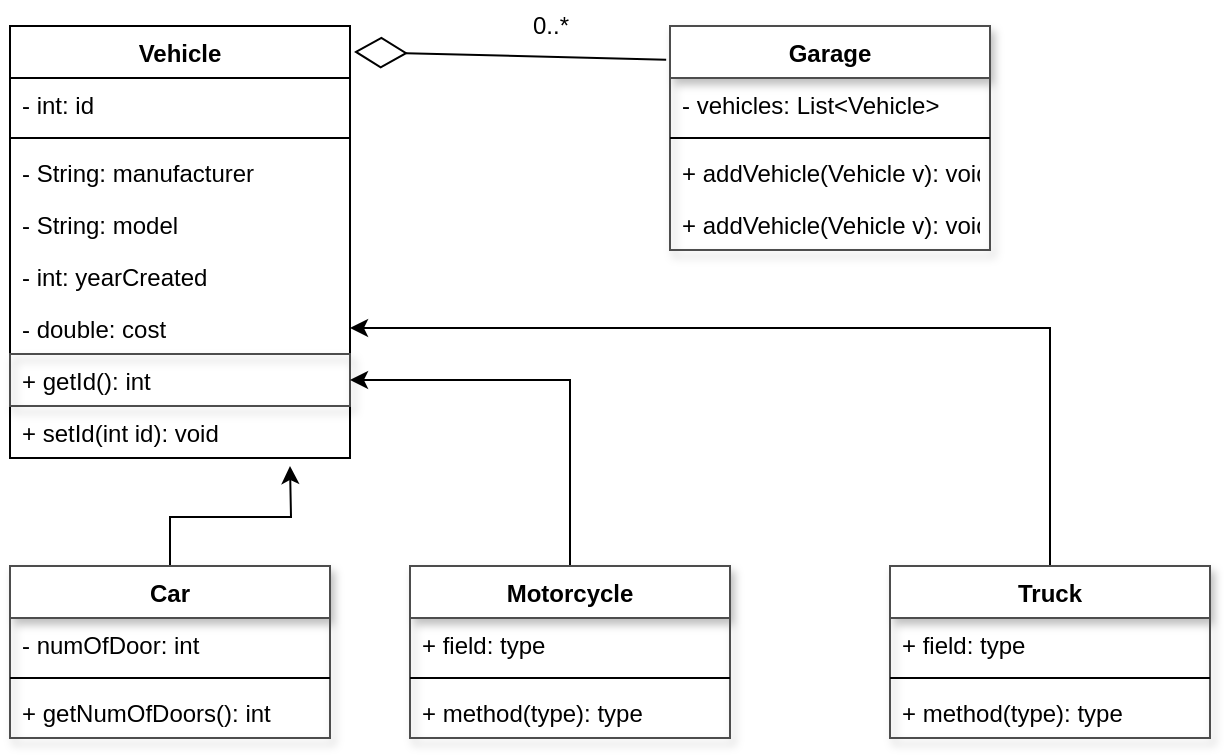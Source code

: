 <mxfile version="14.6.12" type="github">
  <diagram name="Page-1" id="e7e014a7-5840-1c2e-5031-d8a46d1fe8dd">
    <mxGraphModel dx="1346" dy="564" grid="1" gridSize="10" guides="1" tooltips="1" connect="1" arrows="1" fold="1" page="1" pageScale="1" pageWidth="1169" pageHeight="826" background="none" math="0" shadow="0">
      <root>
        <mxCell id="0" />
        <mxCell id="1" parent="0" />
        <mxCell id="sc_ertFv37iUrtNIKuXf-41" value="Vehicle" style="swimlane;fontStyle=1;align=center;verticalAlign=top;childLayout=stackLayout;horizontal=1;startSize=26;horizontalStack=0;resizeParent=1;resizeParentMax=0;resizeLast=0;collapsible=1;marginBottom=0;" vertex="1" parent="1">
          <mxGeometry x="40" y="120" width="170" height="216" as="geometry" />
        </mxCell>
        <mxCell id="sc_ertFv37iUrtNIKuXf-42" value="- int: id" style="text;strokeColor=none;fillColor=none;align=left;verticalAlign=top;spacingLeft=4;spacingRight=4;overflow=hidden;rotatable=0;points=[[0,0.5],[1,0.5]];portConstraint=eastwest;" vertex="1" parent="sc_ertFv37iUrtNIKuXf-41">
          <mxGeometry y="26" width="170" height="26" as="geometry" />
        </mxCell>
        <mxCell id="sc_ertFv37iUrtNIKuXf-43" value="" style="line;strokeWidth=1;fillColor=none;align=left;verticalAlign=middle;spacingTop=-1;spacingLeft=3;spacingRight=3;rotatable=0;labelPosition=right;points=[];portConstraint=eastwest;" vertex="1" parent="sc_ertFv37iUrtNIKuXf-41">
          <mxGeometry y="52" width="170" height="8" as="geometry" />
        </mxCell>
        <mxCell id="sc_ertFv37iUrtNIKuXf-44" value="- String: manufacturer" style="text;strokeColor=none;fillColor=none;align=left;verticalAlign=top;spacingLeft=4;spacingRight=4;overflow=hidden;rotatable=0;points=[[0,0.5],[1,0.5]];portConstraint=eastwest;" vertex="1" parent="sc_ertFv37iUrtNIKuXf-41">
          <mxGeometry y="60" width="170" height="26" as="geometry" />
        </mxCell>
        <mxCell id="sc_ertFv37iUrtNIKuXf-45" value="- String: model" style="text;strokeColor=none;fillColor=none;align=left;verticalAlign=top;spacingLeft=4;spacingRight=4;overflow=hidden;rotatable=0;points=[[0,0.5],[1,0.5]];portConstraint=eastwest;" vertex="1" parent="sc_ertFv37iUrtNIKuXf-41">
          <mxGeometry y="86" width="170" height="26" as="geometry" />
        </mxCell>
        <mxCell id="sc_ertFv37iUrtNIKuXf-46" value="- int: yearCreated" style="text;strokeColor=none;fillColor=none;align=left;verticalAlign=top;spacingLeft=4;spacingRight=4;overflow=hidden;rotatable=0;points=[[0,0.5],[1,0.5]];portConstraint=eastwest;" vertex="1" parent="sc_ertFv37iUrtNIKuXf-41">
          <mxGeometry y="112" width="170" height="26" as="geometry" />
        </mxCell>
        <mxCell id="sc_ertFv37iUrtNIKuXf-47" value="- double: cost" style="text;strokeColor=none;fillColor=none;align=left;verticalAlign=top;spacingLeft=4;spacingRight=4;overflow=hidden;rotatable=0;points=[[0,0.5],[1,0.5]];portConstraint=eastwest;" vertex="1" parent="sc_ertFv37iUrtNIKuXf-41">
          <mxGeometry y="138" width="170" height="26" as="geometry" />
        </mxCell>
        <mxCell id="sc_ertFv37iUrtNIKuXf-48" value="+ getId(): int" style="text;strokeColor=#4D4D4D;fillColor=none;align=left;verticalAlign=top;spacingLeft=4;spacingRight=4;overflow=hidden;rotatable=0;points=[[0,0.5],[1,0.5]];portConstraint=eastwest;shadow=1;" vertex="1" parent="sc_ertFv37iUrtNIKuXf-41">
          <mxGeometry y="164" width="170" height="26" as="geometry" />
        </mxCell>
        <mxCell id="sc_ertFv37iUrtNIKuXf-50" value="+ setId(int id): void" style="text;strokeColor=none;fillColor=none;align=left;verticalAlign=top;spacingLeft=4;spacingRight=4;overflow=hidden;rotatable=0;points=[[0,0.5],[1,0.5]];portConstraint=eastwest;" vertex="1" parent="sc_ertFv37iUrtNIKuXf-41">
          <mxGeometry y="190" width="170" height="26" as="geometry" />
        </mxCell>
        <mxCell id="sc_ertFv37iUrtNIKuXf-79" style="edgeStyle=orthogonalEdgeStyle;rounded=0;orthogonalLoop=1;jettySize=auto;html=1;exitX=0.5;exitY=0;exitDx=0;exitDy=0;" edge="1" parent="1" source="sc_ertFv37iUrtNIKuXf-53">
          <mxGeometry relative="1" as="geometry">
            <mxPoint x="180" y="340" as="targetPoint" />
          </mxGeometry>
        </mxCell>
        <mxCell id="sc_ertFv37iUrtNIKuXf-53" value="Car" style="swimlane;fontStyle=1;align=center;verticalAlign=top;childLayout=stackLayout;horizontal=1;startSize=26;horizontalStack=0;resizeParent=1;resizeParentMax=0;resizeLast=0;collapsible=1;marginBottom=0;shadow=1;strokeColor=#4D4D4D;" vertex="1" parent="1">
          <mxGeometry x="40" y="390" width="160" height="86" as="geometry" />
        </mxCell>
        <mxCell id="sc_ertFv37iUrtNIKuXf-54" value="- numOfDoor: int" style="text;strokeColor=none;fillColor=none;align=left;verticalAlign=top;spacingLeft=4;spacingRight=4;overflow=hidden;rotatable=0;points=[[0,0.5],[1,0.5]];portConstraint=eastwest;" vertex="1" parent="sc_ertFv37iUrtNIKuXf-53">
          <mxGeometry y="26" width="160" height="26" as="geometry" />
        </mxCell>
        <mxCell id="sc_ertFv37iUrtNIKuXf-55" value="" style="line;strokeWidth=1;fillColor=none;align=left;verticalAlign=middle;spacingTop=-1;spacingLeft=3;spacingRight=3;rotatable=0;labelPosition=right;points=[];portConstraint=eastwest;" vertex="1" parent="sc_ertFv37iUrtNIKuXf-53">
          <mxGeometry y="52" width="160" height="8" as="geometry" />
        </mxCell>
        <mxCell id="sc_ertFv37iUrtNIKuXf-56" value="+ getNumOfDoors(): int" style="text;strokeColor=none;fillColor=none;align=left;verticalAlign=top;spacingLeft=4;spacingRight=4;overflow=hidden;rotatable=0;points=[[0,0.5],[1,0.5]];portConstraint=eastwest;" vertex="1" parent="sc_ertFv37iUrtNIKuXf-53">
          <mxGeometry y="60" width="160" height="26" as="geometry" />
        </mxCell>
        <mxCell id="sc_ertFv37iUrtNIKuXf-80" style="edgeStyle=orthogonalEdgeStyle;rounded=0;orthogonalLoop=1;jettySize=auto;html=1;exitX=0.5;exitY=0;exitDx=0;exitDy=0;entryX=1;entryY=0.5;entryDx=0;entryDy=0;" edge="1" parent="1" source="sc_ertFv37iUrtNIKuXf-57" target="sc_ertFv37iUrtNIKuXf-48">
          <mxGeometry relative="1" as="geometry" />
        </mxCell>
        <mxCell id="sc_ertFv37iUrtNIKuXf-57" value="Motorcycle" style="swimlane;fontStyle=1;align=center;verticalAlign=top;childLayout=stackLayout;horizontal=1;startSize=26;horizontalStack=0;resizeParent=1;resizeParentMax=0;resizeLast=0;collapsible=1;marginBottom=0;shadow=1;strokeColor=#4D4D4D;" vertex="1" parent="1">
          <mxGeometry x="240" y="390" width="160" height="86" as="geometry" />
        </mxCell>
        <mxCell id="sc_ertFv37iUrtNIKuXf-58" value="+ field: type" style="text;strokeColor=none;fillColor=none;align=left;verticalAlign=top;spacingLeft=4;spacingRight=4;overflow=hidden;rotatable=0;points=[[0,0.5],[1,0.5]];portConstraint=eastwest;" vertex="1" parent="sc_ertFv37iUrtNIKuXf-57">
          <mxGeometry y="26" width="160" height="26" as="geometry" />
        </mxCell>
        <mxCell id="sc_ertFv37iUrtNIKuXf-59" value="" style="line;strokeWidth=1;fillColor=none;align=left;verticalAlign=middle;spacingTop=-1;spacingLeft=3;spacingRight=3;rotatable=0;labelPosition=right;points=[];portConstraint=eastwest;" vertex="1" parent="sc_ertFv37iUrtNIKuXf-57">
          <mxGeometry y="52" width="160" height="8" as="geometry" />
        </mxCell>
        <mxCell id="sc_ertFv37iUrtNIKuXf-60" value="+ method(type): type" style="text;strokeColor=none;fillColor=none;align=left;verticalAlign=top;spacingLeft=4;spacingRight=4;overflow=hidden;rotatable=0;points=[[0,0.5],[1,0.5]];portConstraint=eastwest;" vertex="1" parent="sc_ertFv37iUrtNIKuXf-57">
          <mxGeometry y="60" width="160" height="26" as="geometry" />
        </mxCell>
        <mxCell id="sc_ertFv37iUrtNIKuXf-82" style="edgeStyle=orthogonalEdgeStyle;rounded=0;orthogonalLoop=1;jettySize=auto;html=1;entryX=1;entryY=0.5;entryDx=0;entryDy=0;" edge="1" parent="1" source="sc_ertFv37iUrtNIKuXf-61" target="sc_ertFv37iUrtNIKuXf-47">
          <mxGeometry relative="1" as="geometry" />
        </mxCell>
        <mxCell id="sc_ertFv37iUrtNIKuXf-61" value="Truck" style="swimlane;fontStyle=1;align=center;verticalAlign=top;childLayout=stackLayout;horizontal=1;startSize=26;horizontalStack=0;resizeParent=1;resizeParentMax=0;resizeLast=0;collapsible=1;marginBottom=0;shadow=1;strokeColor=#4D4D4D;" vertex="1" parent="1">
          <mxGeometry x="480" y="390" width="160" height="86" as="geometry" />
        </mxCell>
        <mxCell id="sc_ertFv37iUrtNIKuXf-62" value="+ field: type" style="text;strokeColor=none;fillColor=none;align=left;verticalAlign=top;spacingLeft=4;spacingRight=4;overflow=hidden;rotatable=0;points=[[0,0.5],[1,0.5]];portConstraint=eastwest;" vertex="1" parent="sc_ertFv37iUrtNIKuXf-61">
          <mxGeometry y="26" width="160" height="26" as="geometry" />
        </mxCell>
        <mxCell id="sc_ertFv37iUrtNIKuXf-63" value="" style="line;strokeWidth=1;fillColor=none;align=left;verticalAlign=middle;spacingTop=-1;spacingLeft=3;spacingRight=3;rotatable=0;labelPosition=right;points=[];portConstraint=eastwest;" vertex="1" parent="sc_ertFv37iUrtNIKuXf-61">
          <mxGeometry y="52" width="160" height="8" as="geometry" />
        </mxCell>
        <mxCell id="sc_ertFv37iUrtNIKuXf-64" value="+ method(type): type" style="text;strokeColor=none;fillColor=none;align=left;verticalAlign=top;spacingLeft=4;spacingRight=4;overflow=hidden;rotatable=0;points=[[0,0.5],[1,0.5]];portConstraint=eastwest;" vertex="1" parent="sc_ertFv37iUrtNIKuXf-61">
          <mxGeometry y="60" width="160" height="26" as="geometry" />
        </mxCell>
        <mxCell id="sc_ertFv37iUrtNIKuXf-65" value="Garage" style="swimlane;fontStyle=1;align=center;verticalAlign=top;childLayout=stackLayout;horizontal=1;startSize=26;horizontalStack=0;resizeParent=1;resizeParentMax=0;resizeLast=0;collapsible=1;marginBottom=0;shadow=1;strokeColor=#4D4D4D;" vertex="1" parent="1">
          <mxGeometry x="370" y="120" width="160" height="112" as="geometry" />
        </mxCell>
        <mxCell id="sc_ertFv37iUrtNIKuXf-66" value="- vehicles: List&lt;Vehicle&gt;" style="text;strokeColor=none;fillColor=none;align=left;verticalAlign=top;spacingLeft=4;spacingRight=4;overflow=hidden;rotatable=0;points=[[0,0.5],[1,0.5]];portConstraint=eastwest;" vertex="1" parent="sc_ertFv37iUrtNIKuXf-65">
          <mxGeometry y="26" width="160" height="26" as="geometry" />
        </mxCell>
        <mxCell id="sc_ertFv37iUrtNIKuXf-67" value="" style="line;strokeWidth=1;fillColor=none;align=left;verticalAlign=middle;spacingTop=-1;spacingLeft=3;spacingRight=3;rotatable=0;labelPosition=right;points=[];portConstraint=eastwest;" vertex="1" parent="sc_ertFv37iUrtNIKuXf-65">
          <mxGeometry y="52" width="160" height="8" as="geometry" />
        </mxCell>
        <mxCell id="sc_ertFv37iUrtNIKuXf-68" value="+ addVehicle(Vehicle v): void" style="text;strokeColor=none;fillColor=none;align=left;verticalAlign=top;spacingLeft=4;spacingRight=4;overflow=hidden;rotatable=0;points=[[0,0.5],[1,0.5]];portConstraint=eastwest;" vertex="1" parent="sc_ertFv37iUrtNIKuXf-65">
          <mxGeometry y="60" width="160" height="26" as="geometry" />
        </mxCell>
        <mxCell id="sc_ertFv37iUrtNIKuXf-75" value="+ addVehicle(Vehicle v): void" style="text;strokeColor=none;fillColor=none;align=left;verticalAlign=top;spacingLeft=4;spacingRight=4;overflow=hidden;rotatable=0;points=[[0,0.5],[1,0.5]];portConstraint=eastwest;" vertex="1" parent="sc_ertFv37iUrtNIKuXf-65">
          <mxGeometry y="86" width="160" height="26" as="geometry" />
        </mxCell>
        <mxCell id="sc_ertFv37iUrtNIKuXf-72" value="" style="endArrow=diamondThin;endFill=0;endSize=24;html=1;entryX=1.012;entryY=0.06;entryDx=0;entryDy=0;entryPerimeter=0;exitX=-0.012;exitY=0.151;exitDx=0;exitDy=0;exitPerimeter=0;" edge="1" parent="1" source="sc_ertFv37iUrtNIKuXf-65" target="sc_ertFv37iUrtNIKuXf-41">
          <mxGeometry width="160" relative="1" as="geometry">
            <mxPoint x="210" y="240" as="sourcePoint" />
            <mxPoint x="370" y="240" as="targetPoint" />
          </mxGeometry>
        </mxCell>
        <mxCell id="sc_ertFv37iUrtNIKuXf-76" value="0..*" style="text;html=1;align=center;verticalAlign=middle;resizable=0;points=[];autosize=1;strokeColor=none;" vertex="1" parent="1">
          <mxGeometry x="295" y="110" width="30" height="20" as="geometry" />
        </mxCell>
      </root>
    </mxGraphModel>
  </diagram>
</mxfile>
